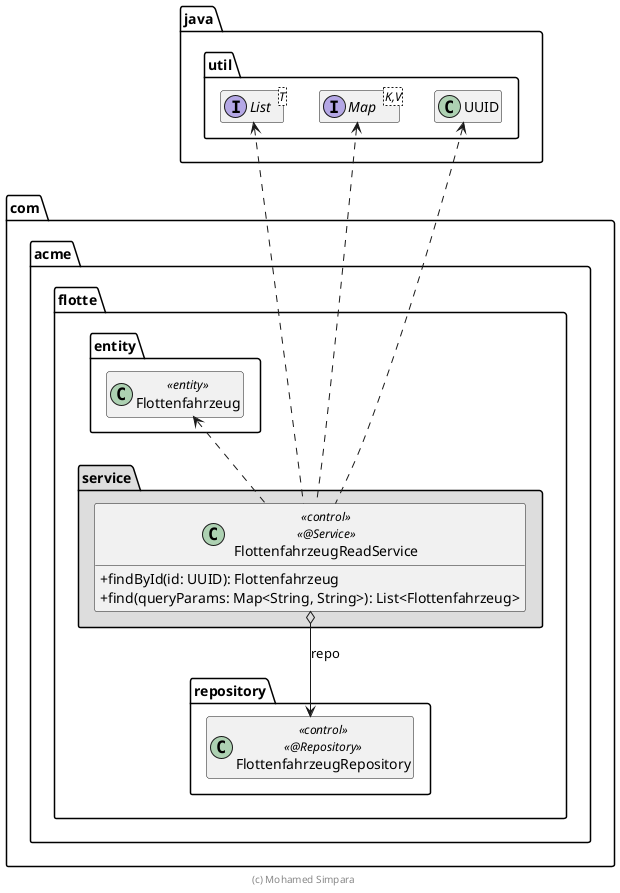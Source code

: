 
@startuml FlottenfahrzeugReadService

skinparam classAttributeIconSize 0

package java.util {
    interface List<T>
    interface Map<K,V>
    class UUID
}

package com.acme.flotte {
    package entity {
        class Flottenfahrzeug << entity >>

        Flottenfahrzeug .up[hidden].> List
    }

    package repository {
        class FlottenfahrzeugRepository << control >> << @Repository >>
    }

    package service #DDDDDD {
        class FlottenfahrzeugReadService << control >> << @Service >> {
            + findById(id: UUID): Flottenfahrzeug
            + find(queryParams: Map<String, String>): List<Flottenfahrzeug>
        }

        FlottenfahrzeugReadService o--> FlottenfahrzeugRepository : repo
        FlottenfahrzeugReadService .up.> Flottenfahrzeug
        FlottenfahrzeugReadService .up.> UUID
        FlottenfahrzeugReadService .up> List
        FlottenfahrzeugReadService .up.> Map
    }
}

hide empty members

footer (c) Mohamed Simpara

@enduml
